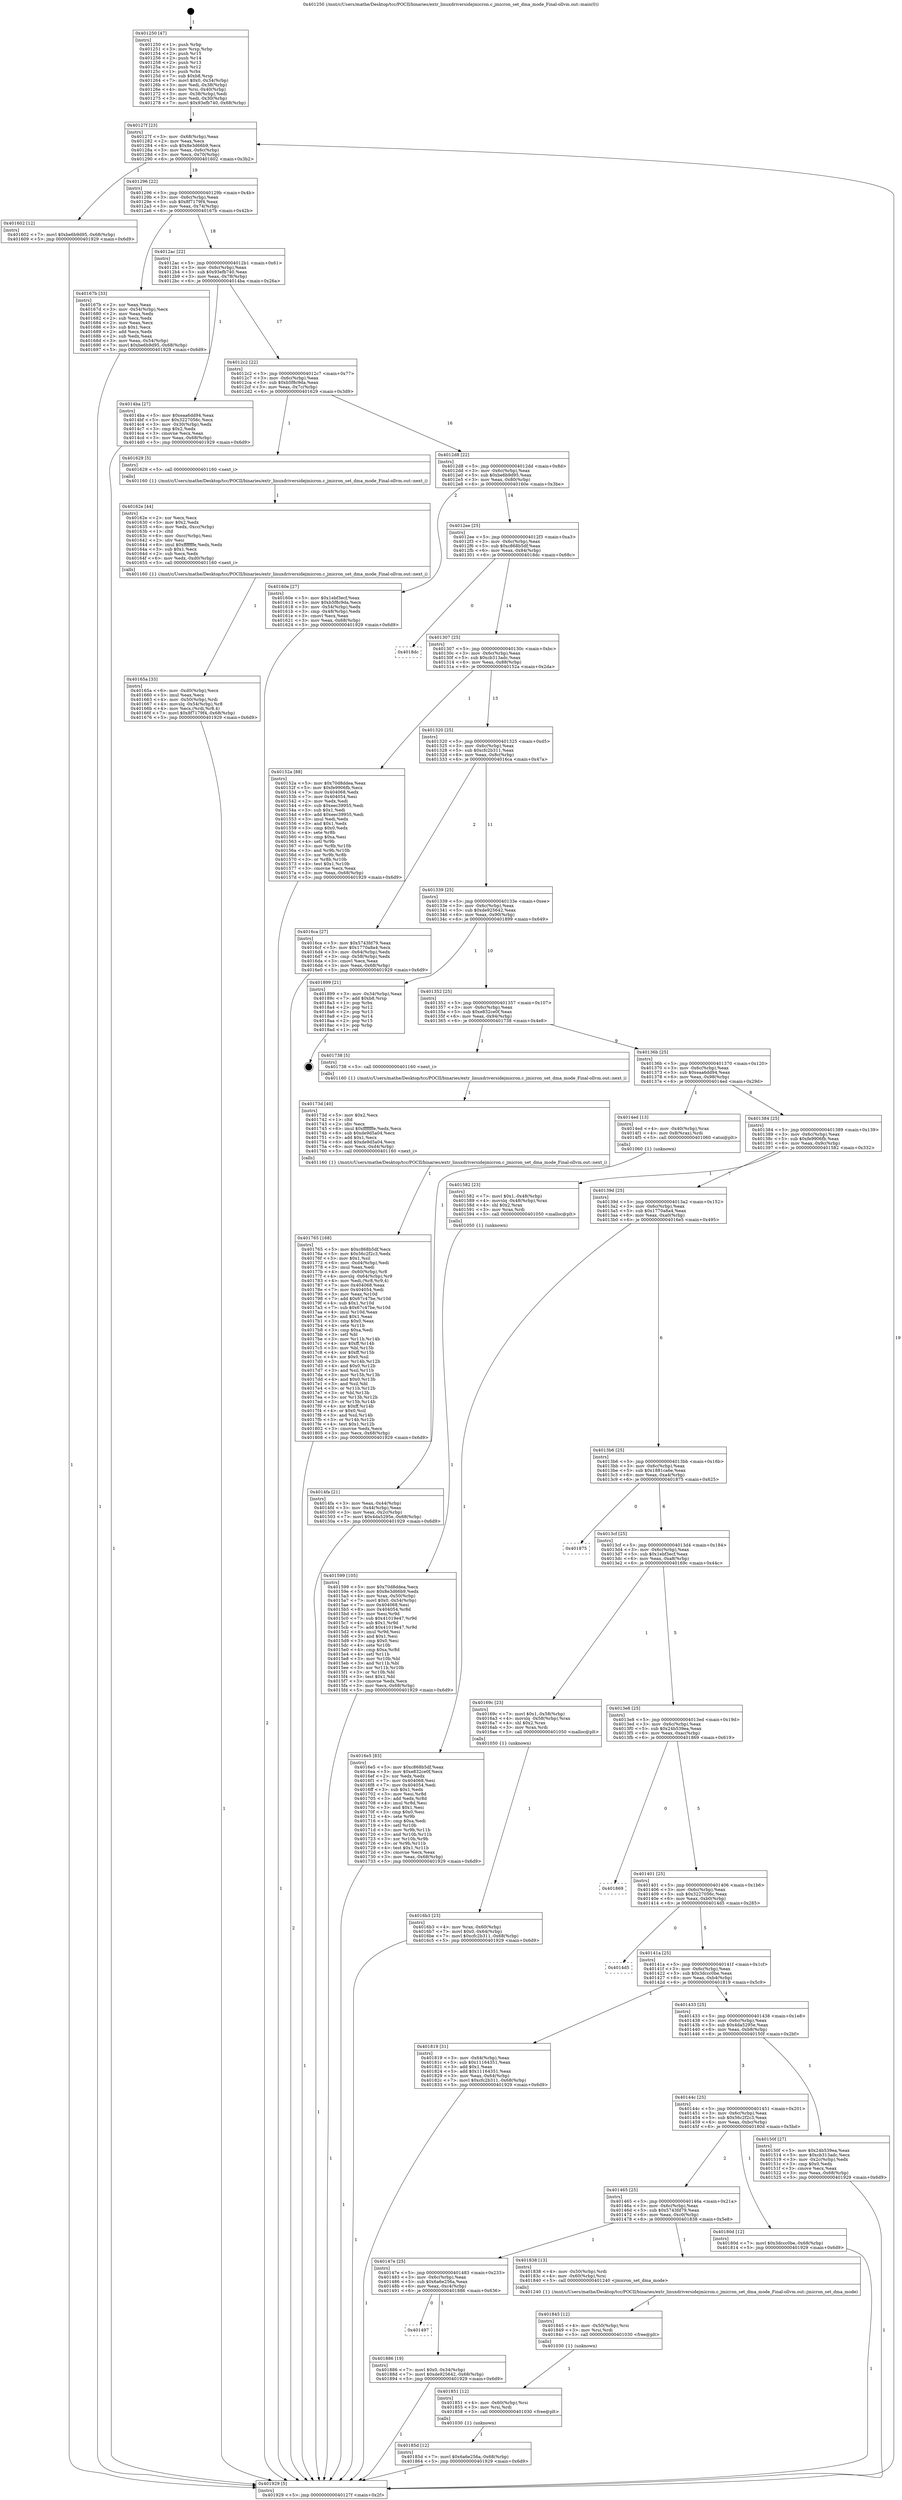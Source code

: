 digraph "0x401250" {
  label = "0x401250 (/mnt/c/Users/mathe/Desktop/tcc/POCII/binaries/extr_linuxdriversidejmicron.c_jmicron_set_dma_mode_Final-ollvm.out::main(0))"
  labelloc = "t"
  node[shape=record]

  Entry [label="",width=0.3,height=0.3,shape=circle,fillcolor=black,style=filled]
  "0x40127f" [label="{
     0x40127f [23]\l
     | [instrs]\l
     &nbsp;&nbsp;0x40127f \<+3\>: mov -0x68(%rbp),%eax\l
     &nbsp;&nbsp;0x401282 \<+2\>: mov %eax,%ecx\l
     &nbsp;&nbsp;0x401284 \<+6\>: sub $0x8e3d66b9,%ecx\l
     &nbsp;&nbsp;0x40128a \<+3\>: mov %eax,-0x6c(%rbp)\l
     &nbsp;&nbsp;0x40128d \<+3\>: mov %ecx,-0x70(%rbp)\l
     &nbsp;&nbsp;0x401290 \<+6\>: je 0000000000401602 \<main+0x3b2\>\l
  }"]
  "0x401602" [label="{
     0x401602 [12]\l
     | [instrs]\l
     &nbsp;&nbsp;0x401602 \<+7\>: movl $0xbe6b9d95,-0x68(%rbp)\l
     &nbsp;&nbsp;0x401609 \<+5\>: jmp 0000000000401929 \<main+0x6d9\>\l
  }"]
  "0x401296" [label="{
     0x401296 [22]\l
     | [instrs]\l
     &nbsp;&nbsp;0x401296 \<+5\>: jmp 000000000040129b \<main+0x4b\>\l
     &nbsp;&nbsp;0x40129b \<+3\>: mov -0x6c(%rbp),%eax\l
     &nbsp;&nbsp;0x40129e \<+5\>: sub $0x8f7179f4,%eax\l
     &nbsp;&nbsp;0x4012a3 \<+3\>: mov %eax,-0x74(%rbp)\l
     &nbsp;&nbsp;0x4012a6 \<+6\>: je 000000000040167b \<main+0x42b\>\l
  }"]
  Exit [label="",width=0.3,height=0.3,shape=circle,fillcolor=black,style=filled,peripheries=2]
  "0x40167b" [label="{
     0x40167b [33]\l
     | [instrs]\l
     &nbsp;&nbsp;0x40167b \<+2\>: xor %eax,%eax\l
     &nbsp;&nbsp;0x40167d \<+3\>: mov -0x54(%rbp),%ecx\l
     &nbsp;&nbsp;0x401680 \<+2\>: mov %eax,%edx\l
     &nbsp;&nbsp;0x401682 \<+2\>: sub %ecx,%edx\l
     &nbsp;&nbsp;0x401684 \<+2\>: mov %eax,%ecx\l
     &nbsp;&nbsp;0x401686 \<+3\>: sub $0x1,%ecx\l
     &nbsp;&nbsp;0x401689 \<+2\>: add %ecx,%edx\l
     &nbsp;&nbsp;0x40168b \<+2\>: sub %edx,%eax\l
     &nbsp;&nbsp;0x40168d \<+3\>: mov %eax,-0x54(%rbp)\l
     &nbsp;&nbsp;0x401690 \<+7\>: movl $0xbe6b9d95,-0x68(%rbp)\l
     &nbsp;&nbsp;0x401697 \<+5\>: jmp 0000000000401929 \<main+0x6d9\>\l
  }"]
  "0x4012ac" [label="{
     0x4012ac [22]\l
     | [instrs]\l
     &nbsp;&nbsp;0x4012ac \<+5\>: jmp 00000000004012b1 \<main+0x61\>\l
     &nbsp;&nbsp;0x4012b1 \<+3\>: mov -0x6c(%rbp),%eax\l
     &nbsp;&nbsp;0x4012b4 \<+5\>: sub $0x93efb740,%eax\l
     &nbsp;&nbsp;0x4012b9 \<+3\>: mov %eax,-0x78(%rbp)\l
     &nbsp;&nbsp;0x4012bc \<+6\>: je 00000000004014ba \<main+0x26a\>\l
  }"]
  "0x401497" [label="{
     0x401497\l
  }", style=dashed]
  "0x4014ba" [label="{
     0x4014ba [27]\l
     | [instrs]\l
     &nbsp;&nbsp;0x4014ba \<+5\>: mov $0xeaa6dd94,%eax\l
     &nbsp;&nbsp;0x4014bf \<+5\>: mov $0x3227056c,%ecx\l
     &nbsp;&nbsp;0x4014c4 \<+3\>: mov -0x30(%rbp),%edx\l
     &nbsp;&nbsp;0x4014c7 \<+3\>: cmp $0x2,%edx\l
     &nbsp;&nbsp;0x4014ca \<+3\>: cmovne %ecx,%eax\l
     &nbsp;&nbsp;0x4014cd \<+3\>: mov %eax,-0x68(%rbp)\l
     &nbsp;&nbsp;0x4014d0 \<+5\>: jmp 0000000000401929 \<main+0x6d9\>\l
  }"]
  "0x4012c2" [label="{
     0x4012c2 [22]\l
     | [instrs]\l
     &nbsp;&nbsp;0x4012c2 \<+5\>: jmp 00000000004012c7 \<main+0x77\>\l
     &nbsp;&nbsp;0x4012c7 \<+3\>: mov -0x6c(%rbp),%eax\l
     &nbsp;&nbsp;0x4012ca \<+5\>: sub $0xb5f8c9da,%eax\l
     &nbsp;&nbsp;0x4012cf \<+3\>: mov %eax,-0x7c(%rbp)\l
     &nbsp;&nbsp;0x4012d2 \<+6\>: je 0000000000401629 \<main+0x3d9\>\l
  }"]
  "0x401929" [label="{
     0x401929 [5]\l
     | [instrs]\l
     &nbsp;&nbsp;0x401929 \<+5\>: jmp 000000000040127f \<main+0x2f\>\l
  }"]
  "0x401250" [label="{
     0x401250 [47]\l
     | [instrs]\l
     &nbsp;&nbsp;0x401250 \<+1\>: push %rbp\l
     &nbsp;&nbsp;0x401251 \<+3\>: mov %rsp,%rbp\l
     &nbsp;&nbsp;0x401254 \<+2\>: push %r15\l
     &nbsp;&nbsp;0x401256 \<+2\>: push %r14\l
     &nbsp;&nbsp;0x401258 \<+2\>: push %r13\l
     &nbsp;&nbsp;0x40125a \<+2\>: push %r12\l
     &nbsp;&nbsp;0x40125c \<+1\>: push %rbx\l
     &nbsp;&nbsp;0x40125d \<+7\>: sub $0xb8,%rsp\l
     &nbsp;&nbsp;0x401264 \<+7\>: movl $0x0,-0x34(%rbp)\l
     &nbsp;&nbsp;0x40126b \<+3\>: mov %edi,-0x38(%rbp)\l
     &nbsp;&nbsp;0x40126e \<+4\>: mov %rsi,-0x40(%rbp)\l
     &nbsp;&nbsp;0x401272 \<+3\>: mov -0x38(%rbp),%edi\l
     &nbsp;&nbsp;0x401275 \<+3\>: mov %edi,-0x30(%rbp)\l
     &nbsp;&nbsp;0x401278 \<+7\>: movl $0x93efb740,-0x68(%rbp)\l
  }"]
  "0x401886" [label="{
     0x401886 [19]\l
     | [instrs]\l
     &nbsp;&nbsp;0x401886 \<+7\>: movl $0x0,-0x34(%rbp)\l
     &nbsp;&nbsp;0x40188d \<+7\>: movl $0xde925642,-0x68(%rbp)\l
     &nbsp;&nbsp;0x401894 \<+5\>: jmp 0000000000401929 \<main+0x6d9\>\l
  }"]
  "0x401629" [label="{
     0x401629 [5]\l
     | [instrs]\l
     &nbsp;&nbsp;0x401629 \<+5\>: call 0000000000401160 \<next_i\>\l
     | [calls]\l
     &nbsp;&nbsp;0x401160 \{1\} (/mnt/c/Users/mathe/Desktop/tcc/POCII/binaries/extr_linuxdriversidejmicron.c_jmicron_set_dma_mode_Final-ollvm.out::next_i)\l
  }"]
  "0x4012d8" [label="{
     0x4012d8 [22]\l
     | [instrs]\l
     &nbsp;&nbsp;0x4012d8 \<+5\>: jmp 00000000004012dd \<main+0x8d\>\l
     &nbsp;&nbsp;0x4012dd \<+3\>: mov -0x6c(%rbp),%eax\l
     &nbsp;&nbsp;0x4012e0 \<+5\>: sub $0xbe6b9d95,%eax\l
     &nbsp;&nbsp;0x4012e5 \<+3\>: mov %eax,-0x80(%rbp)\l
     &nbsp;&nbsp;0x4012e8 \<+6\>: je 000000000040160e \<main+0x3be\>\l
  }"]
  "0x40185d" [label="{
     0x40185d [12]\l
     | [instrs]\l
     &nbsp;&nbsp;0x40185d \<+7\>: movl $0x6a6e256a,-0x68(%rbp)\l
     &nbsp;&nbsp;0x401864 \<+5\>: jmp 0000000000401929 \<main+0x6d9\>\l
  }"]
  "0x40160e" [label="{
     0x40160e [27]\l
     | [instrs]\l
     &nbsp;&nbsp;0x40160e \<+5\>: mov $0x1ebf3ecf,%eax\l
     &nbsp;&nbsp;0x401613 \<+5\>: mov $0xb5f8c9da,%ecx\l
     &nbsp;&nbsp;0x401618 \<+3\>: mov -0x54(%rbp),%edx\l
     &nbsp;&nbsp;0x40161b \<+3\>: cmp -0x48(%rbp),%edx\l
     &nbsp;&nbsp;0x40161e \<+3\>: cmovl %ecx,%eax\l
     &nbsp;&nbsp;0x401621 \<+3\>: mov %eax,-0x68(%rbp)\l
     &nbsp;&nbsp;0x401624 \<+5\>: jmp 0000000000401929 \<main+0x6d9\>\l
  }"]
  "0x4012ee" [label="{
     0x4012ee [25]\l
     | [instrs]\l
     &nbsp;&nbsp;0x4012ee \<+5\>: jmp 00000000004012f3 \<main+0xa3\>\l
     &nbsp;&nbsp;0x4012f3 \<+3\>: mov -0x6c(%rbp),%eax\l
     &nbsp;&nbsp;0x4012f6 \<+5\>: sub $0xc868b5df,%eax\l
     &nbsp;&nbsp;0x4012fb \<+6\>: mov %eax,-0x84(%rbp)\l
     &nbsp;&nbsp;0x401301 \<+6\>: je 00000000004018dc \<main+0x68c\>\l
  }"]
  "0x401851" [label="{
     0x401851 [12]\l
     | [instrs]\l
     &nbsp;&nbsp;0x401851 \<+4\>: mov -0x60(%rbp),%rsi\l
     &nbsp;&nbsp;0x401855 \<+3\>: mov %rsi,%rdi\l
     &nbsp;&nbsp;0x401858 \<+5\>: call 0000000000401030 \<free@plt\>\l
     | [calls]\l
     &nbsp;&nbsp;0x401030 \{1\} (unknown)\l
  }"]
  "0x4018dc" [label="{
     0x4018dc\l
  }", style=dashed]
  "0x401307" [label="{
     0x401307 [25]\l
     | [instrs]\l
     &nbsp;&nbsp;0x401307 \<+5\>: jmp 000000000040130c \<main+0xbc\>\l
     &nbsp;&nbsp;0x40130c \<+3\>: mov -0x6c(%rbp),%eax\l
     &nbsp;&nbsp;0x40130f \<+5\>: sub $0xcb313adc,%eax\l
     &nbsp;&nbsp;0x401314 \<+6\>: mov %eax,-0x88(%rbp)\l
     &nbsp;&nbsp;0x40131a \<+6\>: je 000000000040152a \<main+0x2da\>\l
  }"]
  "0x401845" [label="{
     0x401845 [12]\l
     | [instrs]\l
     &nbsp;&nbsp;0x401845 \<+4\>: mov -0x50(%rbp),%rsi\l
     &nbsp;&nbsp;0x401849 \<+3\>: mov %rsi,%rdi\l
     &nbsp;&nbsp;0x40184c \<+5\>: call 0000000000401030 \<free@plt\>\l
     | [calls]\l
     &nbsp;&nbsp;0x401030 \{1\} (unknown)\l
  }"]
  "0x40152a" [label="{
     0x40152a [88]\l
     | [instrs]\l
     &nbsp;&nbsp;0x40152a \<+5\>: mov $0x70d8ddea,%eax\l
     &nbsp;&nbsp;0x40152f \<+5\>: mov $0xfe9906fb,%ecx\l
     &nbsp;&nbsp;0x401534 \<+7\>: mov 0x404068,%edx\l
     &nbsp;&nbsp;0x40153b \<+7\>: mov 0x404054,%esi\l
     &nbsp;&nbsp;0x401542 \<+2\>: mov %edx,%edi\l
     &nbsp;&nbsp;0x401544 \<+6\>: sub $0xeec39955,%edi\l
     &nbsp;&nbsp;0x40154a \<+3\>: sub $0x1,%edi\l
     &nbsp;&nbsp;0x40154d \<+6\>: add $0xeec39955,%edi\l
     &nbsp;&nbsp;0x401553 \<+3\>: imul %edi,%edx\l
     &nbsp;&nbsp;0x401556 \<+3\>: and $0x1,%edx\l
     &nbsp;&nbsp;0x401559 \<+3\>: cmp $0x0,%edx\l
     &nbsp;&nbsp;0x40155c \<+4\>: sete %r8b\l
     &nbsp;&nbsp;0x401560 \<+3\>: cmp $0xa,%esi\l
     &nbsp;&nbsp;0x401563 \<+4\>: setl %r9b\l
     &nbsp;&nbsp;0x401567 \<+3\>: mov %r8b,%r10b\l
     &nbsp;&nbsp;0x40156a \<+3\>: and %r9b,%r10b\l
     &nbsp;&nbsp;0x40156d \<+3\>: xor %r9b,%r8b\l
     &nbsp;&nbsp;0x401570 \<+3\>: or %r8b,%r10b\l
     &nbsp;&nbsp;0x401573 \<+4\>: test $0x1,%r10b\l
     &nbsp;&nbsp;0x401577 \<+3\>: cmovne %ecx,%eax\l
     &nbsp;&nbsp;0x40157a \<+3\>: mov %eax,-0x68(%rbp)\l
     &nbsp;&nbsp;0x40157d \<+5\>: jmp 0000000000401929 \<main+0x6d9\>\l
  }"]
  "0x401320" [label="{
     0x401320 [25]\l
     | [instrs]\l
     &nbsp;&nbsp;0x401320 \<+5\>: jmp 0000000000401325 \<main+0xd5\>\l
     &nbsp;&nbsp;0x401325 \<+3\>: mov -0x6c(%rbp),%eax\l
     &nbsp;&nbsp;0x401328 \<+5\>: sub $0xcfc2b311,%eax\l
     &nbsp;&nbsp;0x40132d \<+6\>: mov %eax,-0x8c(%rbp)\l
     &nbsp;&nbsp;0x401333 \<+6\>: je 00000000004016ca \<main+0x47a\>\l
  }"]
  "0x40147e" [label="{
     0x40147e [25]\l
     | [instrs]\l
     &nbsp;&nbsp;0x40147e \<+5\>: jmp 0000000000401483 \<main+0x233\>\l
     &nbsp;&nbsp;0x401483 \<+3\>: mov -0x6c(%rbp),%eax\l
     &nbsp;&nbsp;0x401486 \<+5\>: sub $0x6a6e256a,%eax\l
     &nbsp;&nbsp;0x40148b \<+6\>: mov %eax,-0xc4(%rbp)\l
     &nbsp;&nbsp;0x401491 \<+6\>: je 0000000000401886 \<main+0x636\>\l
  }"]
  "0x4016ca" [label="{
     0x4016ca [27]\l
     | [instrs]\l
     &nbsp;&nbsp;0x4016ca \<+5\>: mov $0x5743fd79,%eax\l
     &nbsp;&nbsp;0x4016cf \<+5\>: mov $0x1770a8a4,%ecx\l
     &nbsp;&nbsp;0x4016d4 \<+3\>: mov -0x64(%rbp),%edx\l
     &nbsp;&nbsp;0x4016d7 \<+3\>: cmp -0x58(%rbp),%edx\l
     &nbsp;&nbsp;0x4016da \<+3\>: cmovl %ecx,%eax\l
     &nbsp;&nbsp;0x4016dd \<+3\>: mov %eax,-0x68(%rbp)\l
     &nbsp;&nbsp;0x4016e0 \<+5\>: jmp 0000000000401929 \<main+0x6d9\>\l
  }"]
  "0x401339" [label="{
     0x401339 [25]\l
     | [instrs]\l
     &nbsp;&nbsp;0x401339 \<+5\>: jmp 000000000040133e \<main+0xee\>\l
     &nbsp;&nbsp;0x40133e \<+3\>: mov -0x6c(%rbp),%eax\l
     &nbsp;&nbsp;0x401341 \<+5\>: sub $0xde925642,%eax\l
     &nbsp;&nbsp;0x401346 \<+6\>: mov %eax,-0x90(%rbp)\l
     &nbsp;&nbsp;0x40134c \<+6\>: je 0000000000401899 \<main+0x649\>\l
  }"]
  "0x401838" [label="{
     0x401838 [13]\l
     | [instrs]\l
     &nbsp;&nbsp;0x401838 \<+4\>: mov -0x50(%rbp),%rdi\l
     &nbsp;&nbsp;0x40183c \<+4\>: mov -0x60(%rbp),%rsi\l
     &nbsp;&nbsp;0x401840 \<+5\>: call 0000000000401240 \<jmicron_set_dma_mode\>\l
     | [calls]\l
     &nbsp;&nbsp;0x401240 \{1\} (/mnt/c/Users/mathe/Desktop/tcc/POCII/binaries/extr_linuxdriversidejmicron.c_jmicron_set_dma_mode_Final-ollvm.out::jmicron_set_dma_mode)\l
  }"]
  "0x401899" [label="{
     0x401899 [21]\l
     | [instrs]\l
     &nbsp;&nbsp;0x401899 \<+3\>: mov -0x34(%rbp),%eax\l
     &nbsp;&nbsp;0x40189c \<+7\>: add $0xb8,%rsp\l
     &nbsp;&nbsp;0x4018a3 \<+1\>: pop %rbx\l
     &nbsp;&nbsp;0x4018a4 \<+2\>: pop %r12\l
     &nbsp;&nbsp;0x4018a6 \<+2\>: pop %r13\l
     &nbsp;&nbsp;0x4018a8 \<+2\>: pop %r14\l
     &nbsp;&nbsp;0x4018aa \<+2\>: pop %r15\l
     &nbsp;&nbsp;0x4018ac \<+1\>: pop %rbp\l
     &nbsp;&nbsp;0x4018ad \<+1\>: ret\l
  }"]
  "0x401352" [label="{
     0x401352 [25]\l
     | [instrs]\l
     &nbsp;&nbsp;0x401352 \<+5\>: jmp 0000000000401357 \<main+0x107\>\l
     &nbsp;&nbsp;0x401357 \<+3\>: mov -0x6c(%rbp),%eax\l
     &nbsp;&nbsp;0x40135a \<+5\>: sub $0xe832ce0f,%eax\l
     &nbsp;&nbsp;0x40135f \<+6\>: mov %eax,-0x94(%rbp)\l
     &nbsp;&nbsp;0x401365 \<+6\>: je 0000000000401738 \<main+0x4e8\>\l
  }"]
  "0x401465" [label="{
     0x401465 [25]\l
     | [instrs]\l
     &nbsp;&nbsp;0x401465 \<+5\>: jmp 000000000040146a \<main+0x21a\>\l
     &nbsp;&nbsp;0x40146a \<+3\>: mov -0x6c(%rbp),%eax\l
     &nbsp;&nbsp;0x40146d \<+5\>: sub $0x5743fd79,%eax\l
     &nbsp;&nbsp;0x401472 \<+6\>: mov %eax,-0xc0(%rbp)\l
     &nbsp;&nbsp;0x401478 \<+6\>: je 0000000000401838 \<main+0x5e8\>\l
  }"]
  "0x401738" [label="{
     0x401738 [5]\l
     | [instrs]\l
     &nbsp;&nbsp;0x401738 \<+5\>: call 0000000000401160 \<next_i\>\l
     | [calls]\l
     &nbsp;&nbsp;0x401160 \{1\} (/mnt/c/Users/mathe/Desktop/tcc/POCII/binaries/extr_linuxdriversidejmicron.c_jmicron_set_dma_mode_Final-ollvm.out::next_i)\l
  }"]
  "0x40136b" [label="{
     0x40136b [25]\l
     | [instrs]\l
     &nbsp;&nbsp;0x40136b \<+5\>: jmp 0000000000401370 \<main+0x120\>\l
     &nbsp;&nbsp;0x401370 \<+3\>: mov -0x6c(%rbp),%eax\l
     &nbsp;&nbsp;0x401373 \<+5\>: sub $0xeaa6dd94,%eax\l
     &nbsp;&nbsp;0x401378 \<+6\>: mov %eax,-0x98(%rbp)\l
     &nbsp;&nbsp;0x40137e \<+6\>: je 00000000004014ed \<main+0x29d\>\l
  }"]
  "0x40180d" [label="{
     0x40180d [12]\l
     | [instrs]\l
     &nbsp;&nbsp;0x40180d \<+7\>: movl $0x3dccc0be,-0x68(%rbp)\l
     &nbsp;&nbsp;0x401814 \<+5\>: jmp 0000000000401929 \<main+0x6d9\>\l
  }"]
  "0x4014ed" [label="{
     0x4014ed [13]\l
     | [instrs]\l
     &nbsp;&nbsp;0x4014ed \<+4\>: mov -0x40(%rbp),%rax\l
     &nbsp;&nbsp;0x4014f1 \<+4\>: mov 0x8(%rax),%rdi\l
     &nbsp;&nbsp;0x4014f5 \<+5\>: call 0000000000401060 \<atoi@plt\>\l
     | [calls]\l
     &nbsp;&nbsp;0x401060 \{1\} (unknown)\l
  }"]
  "0x401384" [label="{
     0x401384 [25]\l
     | [instrs]\l
     &nbsp;&nbsp;0x401384 \<+5\>: jmp 0000000000401389 \<main+0x139\>\l
     &nbsp;&nbsp;0x401389 \<+3\>: mov -0x6c(%rbp),%eax\l
     &nbsp;&nbsp;0x40138c \<+5\>: sub $0xfe9906fb,%eax\l
     &nbsp;&nbsp;0x401391 \<+6\>: mov %eax,-0x9c(%rbp)\l
     &nbsp;&nbsp;0x401397 \<+6\>: je 0000000000401582 \<main+0x332\>\l
  }"]
  "0x4014fa" [label="{
     0x4014fa [21]\l
     | [instrs]\l
     &nbsp;&nbsp;0x4014fa \<+3\>: mov %eax,-0x44(%rbp)\l
     &nbsp;&nbsp;0x4014fd \<+3\>: mov -0x44(%rbp),%eax\l
     &nbsp;&nbsp;0x401500 \<+3\>: mov %eax,-0x2c(%rbp)\l
     &nbsp;&nbsp;0x401503 \<+7\>: movl $0x4da5295e,-0x68(%rbp)\l
     &nbsp;&nbsp;0x40150a \<+5\>: jmp 0000000000401929 \<main+0x6d9\>\l
  }"]
  "0x401765" [label="{
     0x401765 [168]\l
     | [instrs]\l
     &nbsp;&nbsp;0x401765 \<+5\>: mov $0xc868b5df,%ecx\l
     &nbsp;&nbsp;0x40176a \<+5\>: mov $0x56c2f2c3,%edx\l
     &nbsp;&nbsp;0x40176f \<+3\>: mov $0x1,%sil\l
     &nbsp;&nbsp;0x401772 \<+6\>: mov -0xd4(%rbp),%edi\l
     &nbsp;&nbsp;0x401778 \<+3\>: imul %eax,%edi\l
     &nbsp;&nbsp;0x40177b \<+4\>: mov -0x60(%rbp),%r8\l
     &nbsp;&nbsp;0x40177f \<+4\>: movslq -0x64(%rbp),%r9\l
     &nbsp;&nbsp;0x401783 \<+4\>: mov %edi,(%r8,%r9,4)\l
     &nbsp;&nbsp;0x401787 \<+7\>: mov 0x404068,%eax\l
     &nbsp;&nbsp;0x40178e \<+7\>: mov 0x404054,%edi\l
     &nbsp;&nbsp;0x401795 \<+3\>: mov %eax,%r10d\l
     &nbsp;&nbsp;0x401798 \<+7\>: add $0x67c47be,%r10d\l
     &nbsp;&nbsp;0x40179f \<+4\>: sub $0x1,%r10d\l
     &nbsp;&nbsp;0x4017a3 \<+7\>: sub $0x67c47be,%r10d\l
     &nbsp;&nbsp;0x4017aa \<+4\>: imul %r10d,%eax\l
     &nbsp;&nbsp;0x4017ae \<+3\>: and $0x1,%eax\l
     &nbsp;&nbsp;0x4017b1 \<+3\>: cmp $0x0,%eax\l
     &nbsp;&nbsp;0x4017b4 \<+4\>: sete %r11b\l
     &nbsp;&nbsp;0x4017b8 \<+3\>: cmp $0xa,%edi\l
     &nbsp;&nbsp;0x4017bb \<+3\>: setl %bl\l
     &nbsp;&nbsp;0x4017be \<+3\>: mov %r11b,%r14b\l
     &nbsp;&nbsp;0x4017c1 \<+4\>: xor $0xff,%r14b\l
     &nbsp;&nbsp;0x4017c5 \<+3\>: mov %bl,%r15b\l
     &nbsp;&nbsp;0x4017c8 \<+4\>: xor $0xff,%r15b\l
     &nbsp;&nbsp;0x4017cc \<+4\>: xor $0x0,%sil\l
     &nbsp;&nbsp;0x4017d0 \<+3\>: mov %r14b,%r12b\l
     &nbsp;&nbsp;0x4017d3 \<+4\>: and $0x0,%r12b\l
     &nbsp;&nbsp;0x4017d7 \<+3\>: and %sil,%r11b\l
     &nbsp;&nbsp;0x4017da \<+3\>: mov %r15b,%r13b\l
     &nbsp;&nbsp;0x4017dd \<+4\>: and $0x0,%r13b\l
     &nbsp;&nbsp;0x4017e1 \<+3\>: and %sil,%bl\l
     &nbsp;&nbsp;0x4017e4 \<+3\>: or %r11b,%r12b\l
     &nbsp;&nbsp;0x4017e7 \<+3\>: or %bl,%r13b\l
     &nbsp;&nbsp;0x4017ea \<+3\>: xor %r13b,%r12b\l
     &nbsp;&nbsp;0x4017ed \<+3\>: or %r15b,%r14b\l
     &nbsp;&nbsp;0x4017f0 \<+4\>: xor $0xff,%r14b\l
     &nbsp;&nbsp;0x4017f4 \<+4\>: or $0x0,%sil\l
     &nbsp;&nbsp;0x4017f8 \<+3\>: and %sil,%r14b\l
     &nbsp;&nbsp;0x4017fb \<+3\>: or %r14b,%r12b\l
     &nbsp;&nbsp;0x4017fe \<+4\>: test $0x1,%r12b\l
     &nbsp;&nbsp;0x401802 \<+3\>: cmovne %edx,%ecx\l
     &nbsp;&nbsp;0x401805 \<+3\>: mov %ecx,-0x68(%rbp)\l
     &nbsp;&nbsp;0x401808 \<+5\>: jmp 0000000000401929 \<main+0x6d9\>\l
  }"]
  "0x401582" [label="{
     0x401582 [23]\l
     | [instrs]\l
     &nbsp;&nbsp;0x401582 \<+7\>: movl $0x1,-0x48(%rbp)\l
     &nbsp;&nbsp;0x401589 \<+4\>: movslq -0x48(%rbp),%rax\l
     &nbsp;&nbsp;0x40158d \<+4\>: shl $0x2,%rax\l
     &nbsp;&nbsp;0x401591 \<+3\>: mov %rax,%rdi\l
     &nbsp;&nbsp;0x401594 \<+5\>: call 0000000000401050 \<malloc@plt\>\l
     | [calls]\l
     &nbsp;&nbsp;0x401050 \{1\} (unknown)\l
  }"]
  "0x40139d" [label="{
     0x40139d [25]\l
     | [instrs]\l
     &nbsp;&nbsp;0x40139d \<+5\>: jmp 00000000004013a2 \<main+0x152\>\l
     &nbsp;&nbsp;0x4013a2 \<+3\>: mov -0x6c(%rbp),%eax\l
     &nbsp;&nbsp;0x4013a5 \<+5\>: sub $0x1770a8a4,%eax\l
     &nbsp;&nbsp;0x4013aa \<+6\>: mov %eax,-0xa0(%rbp)\l
     &nbsp;&nbsp;0x4013b0 \<+6\>: je 00000000004016e5 \<main+0x495\>\l
  }"]
  "0x40173d" [label="{
     0x40173d [40]\l
     | [instrs]\l
     &nbsp;&nbsp;0x40173d \<+5\>: mov $0x2,%ecx\l
     &nbsp;&nbsp;0x401742 \<+1\>: cltd\l
     &nbsp;&nbsp;0x401743 \<+2\>: idiv %ecx\l
     &nbsp;&nbsp;0x401745 \<+6\>: imul $0xfffffffe,%edx,%ecx\l
     &nbsp;&nbsp;0x40174b \<+6\>: sub $0xde9d5a04,%ecx\l
     &nbsp;&nbsp;0x401751 \<+3\>: add $0x1,%ecx\l
     &nbsp;&nbsp;0x401754 \<+6\>: add $0xde9d5a04,%ecx\l
     &nbsp;&nbsp;0x40175a \<+6\>: mov %ecx,-0xd4(%rbp)\l
     &nbsp;&nbsp;0x401760 \<+5\>: call 0000000000401160 \<next_i\>\l
     | [calls]\l
     &nbsp;&nbsp;0x401160 \{1\} (/mnt/c/Users/mathe/Desktop/tcc/POCII/binaries/extr_linuxdriversidejmicron.c_jmicron_set_dma_mode_Final-ollvm.out::next_i)\l
  }"]
  "0x4016e5" [label="{
     0x4016e5 [83]\l
     | [instrs]\l
     &nbsp;&nbsp;0x4016e5 \<+5\>: mov $0xc868b5df,%eax\l
     &nbsp;&nbsp;0x4016ea \<+5\>: mov $0xe832ce0f,%ecx\l
     &nbsp;&nbsp;0x4016ef \<+2\>: xor %edx,%edx\l
     &nbsp;&nbsp;0x4016f1 \<+7\>: mov 0x404068,%esi\l
     &nbsp;&nbsp;0x4016f8 \<+7\>: mov 0x404054,%edi\l
     &nbsp;&nbsp;0x4016ff \<+3\>: sub $0x1,%edx\l
     &nbsp;&nbsp;0x401702 \<+3\>: mov %esi,%r8d\l
     &nbsp;&nbsp;0x401705 \<+3\>: add %edx,%r8d\l
     &nbsp;&nbsp;0x401708 \<+4\>: imul %r8d,%esi\l
     &nbsp;&nbsp;0x40170c \<+3\>: and $0x1,%esi\l
     &nbsp;&nbsp;0x40170f \<+3\>: cmp $0x0,%esi\l
     &nbsp;&nbsp;0x401712 \<+4\>: sete %r9b\l
     &nbsp;&nbsp;0x401716 \<+3\>: cmp $0xa,%edi\l
     &nbsp;&nbsp;0x401719 \<+4\>: setl %r10b\l
     &nbsp;&nbsp;0x40171d \<+3\>: mov %r9b,%r11b\l
     &nbsp;&nbsp;0x401720 \<+3\>: and %r10b,%r11b\l
     &nbsp;&nbsp;0x401723 \<+3\>: xor %r10b,%r9b\l
     &nbsp;&nbsp;0x401726 \<+3\>: or %r9b,%r11b\l
     &nbsp;&nbsp;0x401729 \<+4\>: test $0x1,%r11b\l
     &nbsp;&nbsp;0x40172d \<+3\>: cmovne %ecx,%eax\l
     &nbsp;&nbsp;0x401730 \<+3\>: mov %eax,-0x68(%rbp)\l
     &nbsp;&nbsp;0x401733 \<+5\>: jmp 0000000000401929 \<main+0x6d9\>\l
  }"]
  "0x4013b6" [label="{
     0x4013b6 [25]\l
     | [instrs]\l
     &nbsp;&nbsp;0x4013b6 \<+5\>: jmp 00000000004013bb \<main+0x16b\>\l
     &nbsp;&nbsp;0x4013bb \<+3\>: mov -0x6c(%rbp),%eax\l
     &nbsp;&nbsp;0x4013be \<+5\>: sub $0x1881ca6e,%eax\l
     &nbsp;&nbsp;0x4013c3 \<+6\>: mov %eax,-0xa4(%rbp)\l
     &nbsp;&nbsp;0x4013c9 \<+6\>: je 0000000000401875 \<main+0x625\>\l
  }"]
  "0x4016b3" [label="{
     0x4016b3 [23]\l
     | [instrs]\l
     &nbsp;&nbsp;0x4016b3 \<+4\>: mov %rax,-0x60(%rbp)\l
     &nbsp;&nbsp;0x4016b7 \<+7\>: movl $0x0,-0x64(%rbp)\l
     &nbsp;&nbsp;0x4016be \<+7\>: movl $0xcfc2b311,-0x68(%rbp)\l
     &nbsp;&nbsp;0x4016c5 \<+5\>: jmp 0000000000401929 \<main+0x6d9\>\l
  }"]
  "0x401875" [label="{
     0x401875\l
  }", style=dashed]
  "0x4013cf" [label="{
     0x4013cf [25]\l
     | [instrs]\l
     &nbsp;&nbsp;0x4013cf \<+5\>: jmp 00000000004013d4 \<main+0x184\>\l
     &nbsp;&nbsp;0x4013d4 \<+3\>: mov -0x6c(%rbp),%eax\l
     &nbsp;&nbsp;0x4013d7 \<+5\>: sub $0x1ebf3ecf,%eax\l
     &nbsp;&nbsp;0x4013dc \<+6\>: mov %eax,-0xa8(%rbp)\l
     &nbsp;&nbsp;0x4013e2 \<+6\>: je 000000000040169c \<main+0x44c\>\l
  }"]
  "0x40165a" [label="{
     0x40165a [33]\l
     | [instrs]\l
     &nbsp;&nbsp;0x40165a \<+6\>: mov -0xd0(%rbp),%ecx\l
     &nbsp;&nbsp;0x401660 \<+3\>: imul %eax,%ecx\l
     &nbsp;&nbsp;0x401663 \<+4\>: mov -0x50(%rbp),%rdi\l
     &nbsp;&nbsp;0x401667 \<+4\>: movslq -0x54(%rbp),%r8\l
     &nbsp;&nbsp;0x40166b \<+4\>: mov %ecx,(%rdi,%r8,4)\l
     &nbsp;&nbsp;0x40166f \<+7\>: movl $0x8f7179f4,-0x68(%rbp)\l
     &nbsp;&nbsp;0x401676 \<+5\>: jmp 0000000000401929 \<main+0x6d9\>\l
  }"]
  "0x40169c" [label="{
     0x40169c [23]\l
     | [instrs]\l
     &nbsp;&nbsp;0x40169c \<+7\>: movl $0x1,-0x58(%rbp)\l
     &nbsp;&nbsp;0x4016a3 \<+4\>: movslq -0x58(%rbp),%rax\l
     &nbsp;&nbsp;0x4016a7 \<+4\>: shl $0x2,%rax\l
     &nbsp;&nbsp;0x4016ab \<+3\>: mov %rax,%rdi\l
     &nbsp;&nbsp;0x4016ae \<+5\>: call 0000000000401050 \<malloc@plt\>\l
     | [calls]\l
     &nbsp;&nbsp;0x401050 \{1\} (unknown)\l
  }"]
  "0x4013e8" [label="{
     0x4013e8 [25]\l
     | [instrs]\l
     &nbsp;&nbsp;0x4013e8 \<+5\>: jmp 00000000004013ed \<main+0x19d\>\l
     &nbsp;&nbsp;0x4013ed \<+3\>: mov -0x6c(%rbp),%eax\l
     &nbsp;&nbsp;0x4013f0 \<+5\>: sub $0x24b539ea,%eax\l
     &nbsp;&nbsp;0x4013f5 \<+6\>: mov %eax,-0xac(%rbp)\l
     &nbsp;&nbsp;0x4013fb \<+6\>: je 0000000000401869 \<main+0x619\>\l
  }"]
  "0x40162e" [label="{
     0x40162e [44]\l
     | [instrs]\l
     &nbsp;&nbsp;0x40162e \<+2\>: xor %ecx,%ecx\l
     &nbsp;&nbsp;0x401630 \<+5\>: mov $0x2,%edx\l
     &nbsp;&nbsp;0x401635 \<+6\>: mov %edx,-0xcc(%rbp)\l
     &nbsp;&nbsp;0x40163b \<+1\>: cltd\l
     &nbsp;&nbsp;0x40163c \<+6\>: mov -0xcc(%rbp),%esi\l
     &nbsp;&nbsp;0x401642 \<+2\>: idiv %esi\l
     &nbsp;&nbsp;0x401644 \<+6\>: imul $0xfffffffe,%edx,%edx\l
     &nbsp;&nbsp;0x40164a \<+3\>: sub $0x1,%ecx\l
     &nbsp;&nbsp;0x40164d \<+2\>: sub %ecx,%edx\l
     &nbsp;&nbsp;0x40164f \<+6\>: mov %edx,-0xd0(%rbp)\l
     &nbsp;&nbsp;0x401655 \<+5\>: call 0000000000401160 \<next_i\>\l
     | [calls]\l
     &nbsp;&nbsp;0x401160 \{1\} (/mnt/c/Users/mathe/Desktop/tcc/POCII/binaries/extr_linuxdriversidejmicron.c_jmicron_set_dma_mode_Final-ollvm.out::next_i)\l
  }"]
  "0x401869" [label="{
     0x401869\l
  }", style=dashed]
  "0x401401" [label="{
     0x401401 [25]\l
     | [instrs]\l
     &nbsp;&nbsp;0x401401 \<+5\>: jmp 0000000000401406 \<main+0x1b6\>\l
     &nbsp;&nbsp;0x401406 \<+3\>: mov -0x6c(%rbp),%eax\l
     &nbsp;&nbsp;0x401409 \<+5\>: sub $0x3227056c,%eax\l
     &nbsp;&nbsp;0x40140e \<+6\>: mov %eax,-0xb0(%rbp)\l
     &nbsp;&nbsp;0x401414 \<+6\>: je 00000000004014d5 \<main+0x285\>\l
  }"]
  "0x401599" [label="{
     0x401599 [105]\l
     | [instrs]\l
     &nbsp;&nbsp;0x401599 \<+5\>: mov $0x70d8ddea,%ecx\l
     &nbsp;&nbsp;0x40159e \<+5\>: mov $0x8e3d66b9,%edx\l
     &nbsp;&nbsp;0x4015a3 \<+4\>: mov %rax,-0x50(%rbp)\l
     &nbsp;&nbsp;0x4015a7 \<+7\>: movl $0x0,-0x54(%rbp)\l
     &nbsp;&nbsp;0x4015ae \<+7\>: mov 0x404068,%esi\l
     &nbsp;&nbsp;0x4015b5 \<+8\>: mov 0x404054,%r8d\l
     &nbsp;&nbsp;0x4015bd \<+3\>: mov %esi,%r9d\l
     &nbsp;&nbsp;0x4015c0 \<+7\>: sub $0x41019e47,%r9d\l
     &nbsp;&nbsp;0x4015c7 \<+4\>: sub $0x1,%r9d\l
     &nbsp;&nbsp;0x4015cb \<+7\>: add $0x41019e47,%r9d\l
     &nbsp;&nbsp;0x4015d2 \<+4\>: imul %r9d,%esi\l
     &nbsp;&nbsp;0x4015d6 \<+3\>: and $0x1,%esi\l
     &nbsp;&nbsp;0x4015d9 \<+3\>: cmp $0x0,%esi\l
     &nbsp;&nbsp;0x4015dc \<+4\>: sete %r10b\l
     &nbsp;&nbsp;0x4015e0 \<+4\>: cmp $0xa,%r8d\l
     &nbsp;&nbsp;0x4015e4 \<+4\>: setl %r11b\l
     &nbsp;&nbsp;0x4015e8 \<+3\>: mov %r10b,%bl\l
     &nbsp;&nbsp;0x4015eb \<+3\>: and %r11b,%bl\l
     &nbsp;&nbsp;0x4015ee \<+3\>: xor %r11b,%r10b\l
     &nbsp;&nbsp;0x4015f1 \<+3\>: or %r10b,%bl\l
     &nbsp;&nbsp;0x4015f4 \<+3\>: test $0x1,%bl\l
     &nbsp;&nbsp;0x4015f7 \<+3\>: cmovne %edx,%ecx\l
     &nbsp;&nbsp;0x4015fa \<+3\>: mov %ecx,-0x68(%rbp)\l
     &nbsp;&nbsp;0x4015fd \<+5\>: jmp 0000000000401929 \<main+0x6d9\>\l
  }"]
  "0x4014d5" [label="{
     0x4014d5\l
  }", style=dashed]
  "0x40141a" [label="{
     0x40141a [25]\l
     | [instrs]\l
     &nbsp;&nbsp;0x40141a \<+5\>: jmp 000000000040141f \<main+0x1cf\>\l
     &nbsp;&nbsp;0x40141f \<+3\>: mov -0x6c(%rbp),%eax\l
     &nbsp;&nbsp;0x401422 \<+5\>: sub $0x3dccc0be,%eax\l
     &nbsp;&nbsp;0x401427 \<+6\>: mov %eax,-0xb4(%rbp)\l
     &nbsp;&nbsp;0x40142d \<+6\>: je 0000000000401819 \<main+0x5c9\>\l
  }"]
  "0x40144c" [label="{
     0x40144c [25]\l
     | [instrs]\l
     &nbsp;&nbsp;0x40144c \<+5\>: jmp 0000000000401451 \<main+0x201\>\l
     &nbsp;&nbsp;0x401451 \<+3\>: mov -0x6c(%rbp),%eax\l
     &nbsp;&nbsp;0x401454 \<+5\>: sub $0x56c2f2c3,%eax\l
     &nbsp;&nbsp;0x401459 \<+6\>: mov %eax,-0xbc(%rbp)\l
     &nbsp;&nbsp;0x40145f \<+6\>: je 000000000040180d \<main+0x5bd\>\l
  }"]
  "0x401819" [label="{
     0x401819 [31]\l
     | [instrs]\l
     &nbsp;&nbsp;0x401819 \<+3\>: mov -0x64(%rbp),%eax\l
     &nbsp;&nbsp;0x40181c \<+5\>: sub $0x11164351,%eax\l
     &nbsp;&nbsp;0x401821 \<+3\>: add $0x1,%eax\l
     &nbsp;&nbsp;0x401824 \<+5\>: add $0x11164351,%eax\l
     &nbsp;&nbsp;0x401829 \<+3\>: mov %eax,-0x64(%rbp)\l
     &nbsp;&nbsp;0x40182c \<+7\>: movl $0xcfc2b311,-0x68(%rbp)\l
     &nbsp;&nbsp;0x401833 \<+5\>: jmp 0000000000401929 \<main+0x6d9\>\l
  }"]
  "0x401433" [label="{
     0x401433 [25]\l
     | [instrs]\l
     &nbsp;&nbsp;0x401433 \<+5\>: jmp 0000000000401438 \<main+0x1e8\>\l
     &nbsp;&nbsp;0x401438 \<+3\>: mov -0x6c(%rbp),%eax\l
     &nbsp;&nbsp;0x40143b \<+5\>: sub $0x4da5295e,%eax\l
     &nbsp;&nbsp;0x401440 \<+6\>: mov %eax,-0xb8(%rbp)\l
     &nbsp;&nbsp;0x401446 \<+6\>: je 000000000040150f \<main+0x2bf\>\l
  }"]
  "0x40150f" [label="{
     0x40150f [27]\l
     | [instrs]\l
     &nbsp;&nbsp;0x40150f \<+5\>: mov $0x24b539ea,%eax\l
     &nbsp;&nbsp;0x401514 \<+5\>: mov $0xcb313adc,%ecx\l
     &nbsp;&nbsp;0x401519 \<+3\>: mov -0x2c(%rbp),%edx\l
     &nbsp;&nbsp;0x40151c \<+3\>: cmp $0x0,%edx\l
     &nbsp;&nbsp;0x40151f \<+3\>: cmove %ecx,%eax\l
     &nbsp;&nbsp;0x401522 \<+3\>: mov %eax,-0x68(%rbp)\l
     &nbsp;&nbsp;0x401525 \<+5\>: jmp 0000000000401929 \<main+0x6d9\>\l
  }"]
  Entry -> "0x401250" [label=" 1"]
  "0x40127f" -> "0x401602" [label=" 1"]
  "0x40127f" -> "0x401296" [label=" 19"]
  "0x401899" -> Exit [label=" 1"]
  "0x401296" -> "0x40167b" [label=" 1"]
  "0x401296" -> "0x4012ac" [label=" 18"]
  "0x401886" -> "0x401929" [label=" 1"]
  "0x4012ac" -> "0x4014ba" [label=" 1"]
  "0x4012ac" -> "0x4012c2" [label=" 17"]
  "0x4014ba" -> "0x401929" [label=" 1"]
  "0x401250" -> "0x40127f" [label=" 1"]
  "0x401929" -> "0x40127f" [label=" 19"]
  "0x40147e" -> "0x401497" [label=" 0"]
  "0x4012c2" -> "0x401629" [label=" 1"]
  "0x4012c2" -> "0x4012d8" [label=" 16"]
  "0x40147e" -> "0x401886" [label=" 1"]
  "0x4012d8" -> "0x40160e" [label=" 2"]
  "0x4012d8" -> "0x4012ee" [label=" 14"]
  "0x40185d" -> "0x401929" [label=" 1"]
  "0x4012ee" -> "0x4018dc" [label=" 0"]
  "0x4012ee" -> "0x401307" [label=" 14"]
  "0x401851" -> "0x40185d" [label=" 1"]
  "0x401307" -> "0x40152a" [label=" 1"]
  "0x401307" -> "0x401320" [label=" 13"]
  "0x401845" -> "0x401851" [label=" 1"]
  "0x401320" -> "0x4016ca" [label=" 2"]
  "0x401320" -> "0x401339" [label=" 11"]
  "0x401838" -> "0x401845" [label=" 1"]
  "0x401339" -> "0x401899" [label=" 1"]
  "0x401339" -> "0x401352" [label=" 10"]
  "0x401465" -> "0x40147e" [label=" 1"]
  "0x401352" -> "0x401738" [label=" 1"]
  "0x401352" -> "0x40136b" [label=" 9"]
  "0x401465" -> "0x401838" [label=" 1"]
  "0x40136b" -> "0x4014ed" [label=" 1"]
  "0x40136b" -> "0x401384" [label=" 8"]
  "0x4014ed" -> "0x4014fa" [label=" 1"]
  "0x4014fa" -> "0x401929" [label=" 1"]
  "0x401819" -> "0x401929" [label=" 1"]
  "0x401384" -> "0x401582" [label=" 1"]
  "0x401384" -> "0x40139d" [label=" 7"]
  "0x40144c" -> "0x401465" [label=" 2"]
  "0x40139d" -> "0x4016e5" [label=" 1"]
  "0x40139d" -> "0x4013b6" [label=" 6"]
  "0x40144c" -> "0x40180d" [label=" 1"]
  "0x4013b6" -> "0x401875" [label=" 0"]
  "0x4013b6" -> "0x4013cf" [label=" 6"]
  "0x40180d" -> "0x401929" [label=" 1"]
  "0x4013cf" -> "0x40169c" [label=" 1"]
  "0x4013cf" -> "0x4013e8" [label=" 5"]
  "0x401765" -> "0x401929" [label=" 1"]
  "0x4013e8" -> "0x401869" [label=" 0"]
  "0x4013e8" -> "0x401401" [label=" 5"]
  "0x40173d" -> "0x401765" [label=" 1"]
  "0x401401" -> "0x4014d5" [label=" 0"]
  "0x401401" -> "0x40141a" [label=" 5"]
  "0x401738" -> "0x40173d" [label=" 1"]
  "0x40141a" -> "0x401819" [label=" 1"]
  "0x40141a" -> "0x401433" [label=" 4"]
  "0x4016e5" -> "0x401929" [label=" 1"]
  "0x401433" -> "0x40150f" [label=" 1"]
  "0x401433" -> "0x40144c" [label=" 3"]
  "0x40150f" -> "0x401929" [label=" 1"]
  "0x40152a" -> "0x401929" [label=" 1"]
  "0x401582" -> "0x401599" [label=" 1"]
  "0x401599" -> "0x401929" [label=" 1"]
  "0x401602" -> "0x401929" [label=" 1"]
  "0x40160e" -> "0x401929" [label=" 2"]
  "0x401629" -> "0x40162e" [label=" 1"]
  "0x40162e" -> "0x40165a" [label=" 1"]
  "0x40165a" -> "0x401929" [label=" 1"]
  "0x40167b" -> "0x401929" [label=" 1"]
  "0x40169c" -> "0x4016b3" [label=" 1"]
  "0x4016b3" -> "0x401929" [label=" 1"]
  "0x4016ca" -> "0x401929" [label=" 2"]
}
